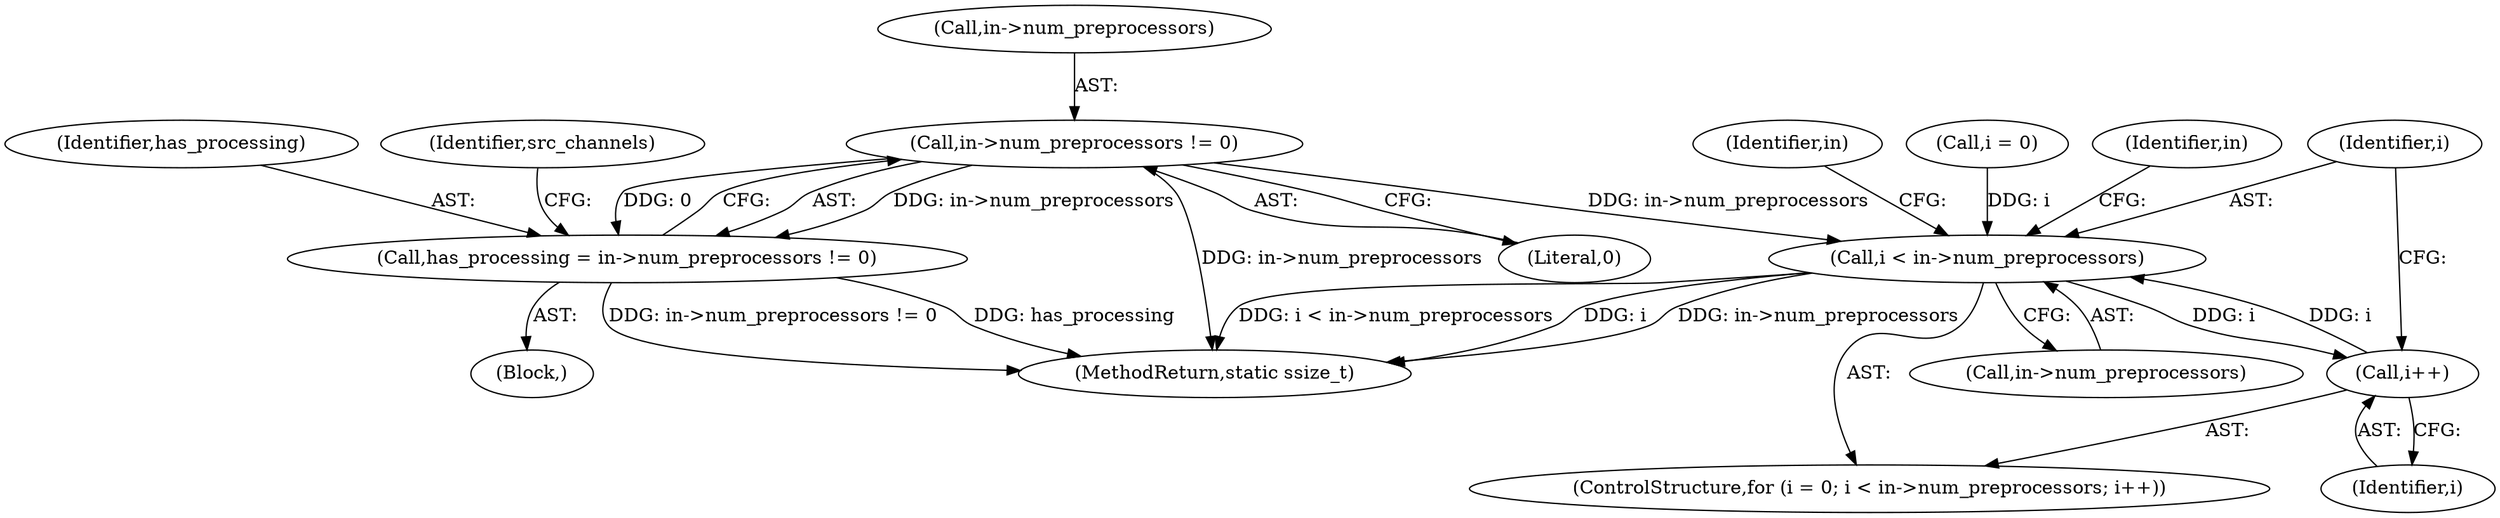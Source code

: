 digraph "1_Android_7df7ec13b1d222ac3a66797fbe432605ea8f973f@pointer" {
"1000146" [label="(Call,in->num_preprocessors != 0)"];
"1000144" [label="(Call,has_processing = in->num_preprocessors != 0)"];
"1000328" [label="(Call,i < in->num_preprocessors)"];
"1000333" [label="(Call,i++)"];
"1000334" [label="(Identifier,i)"];
"1000150" [label="(Literal,0)"];
"1000144" [label="(Call,has_processing = in->num_preprocessors != 0)"];
"1000325" [label="(Call,i = 0)"];
"1000324" [label="(ControlStructure,for (i = 0; i < in->num_preprocessors; i++))"];
"1000116" [label="(Block,)"];
"1000329" [label="(Identifier,i)"];
"1000333" [label="(Call,i++)"];
"1000330" [label="(Call,in->num_preprocessors)"];
"1000340" [label="(Identifier,in)"];
"1000328" [label="(Call,i < in->num_preprocessors)"];
"1000146" [label="(Call,in->num_preprocessors != 0)"];
"1000350" [label="(Identifier,in)"];
"1000153" [label="(Identifier,src_channels)"];
"1000506" [label="(MethodReturn,static ssize_t)"];
"1000145" [label="(Identifier,has_processing)"];
"1000147" [label="(Call,in->num_preprocessors)"];
"1000146" -> "1000144"  [label="AST: "];
"1000146" -> "1000150"  [label="CFG: "];
"1000147" -> "1000146"  [label="AST: "];
"1000150" -> "1000146"  [label="AST: "];
"1000144" -> "1000146"  [label="CFG: "];
"1000146" -> "1000506"  [label="DDG: in->num_preprocessors"];
"1000146" -> "1000144"  [label="DDG: in->num_preprocessors"];
"1000146" -> "1000144"  [label="DDG: 0"];
"1000146" -> "1000328"  [label="DDG: in->num_preprocessors"];
"1000144" -> "1000116"  [label="AST: "];
"1000145" -> "1000144"  [label="AST: "];
"1000153" -> "1000144"  [label="CFG: "];
"1000144" -> "1000506"  [label="DDG: has_processing"];
"1000144" -> "1000506"  [label="DDG: in->num_preprocessors != 0"];
"1000328" -> "1000324"  [label="AST: "];
"1000328" -> "1000330"  [label="CFG: "];
"1000329" -> "1000328"  [label="AST: "];
"1000330" -> "1000328"  [label="AST: "];
"1000340" -> "1000328"  [label="CFG: "];
"1000350" -> "1000328"  [label="CFG: "];
"1000328" -> "1000506"  [label="DDG: i < in->num_preprocessors"];
"1000328" -> "1000506"  [label="DDG: i"];
"1000328" -> "1000506"  [label="DDG: in->num_preprocessors"];
"1000325" -> "1000328"  [label="DDG: i"];
"1000333" -> "1000328"  [label="DDG: i"];
"1000328" -> "1000333"  [label="DDG: i"];
"1000333" -> "1000324"  [label="AST: "];
"1000333" -> "1000334"  [label="CFG: "];
"1000334" -> "1000333"  [label="AST: "];
"1000329" -> "1000333"  [label="CFG: "];
}

